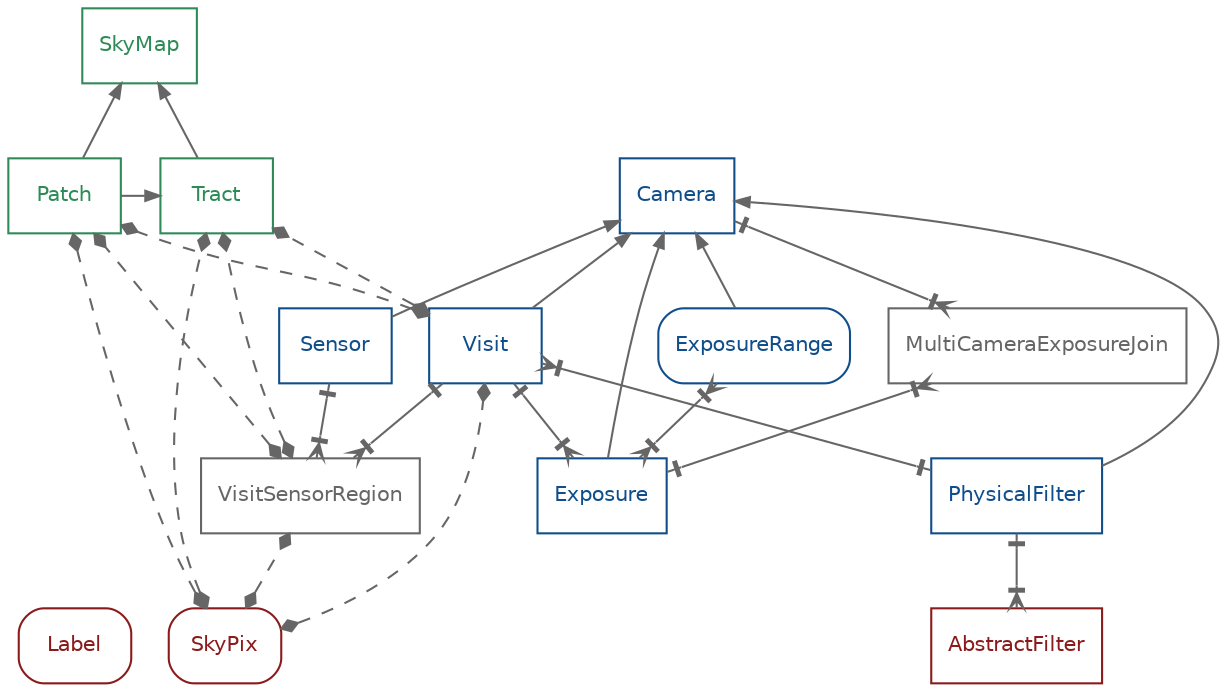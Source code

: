 digraph relationships {
    node [shape=box fontname=helvetica fontsize=10]
    edge [dir=both color=grey40 arrowsize=0.7]
    rankdir=BT
    concentrate=false
    {
        node [color=firebrick4, fontcolor=firebrick4]
        {
            rank=same
            Label [style=rounded]
            SkyPix [style=rounded]
        }
        AbstractFilter
    }
    {
        node [color=dodgerblue4, fontcolor=dodgerblue4]
        Camera
        Visit
        Sensor
        Exposure
        PhysicalFilter
        ExposureRange [style=rounded]
    }
    {
        node [color=seagreen4, fontcolor=seagreen4]
        SkyMap
        Tract
        Patch
    }
    {
        node [color=grey40, fontcolor=grey40]
        VisitSensorRegion
        MultiCameraExposureJoin
    }
    Visit -> Camera [arrowtail=none]
    Sensor -> Camera [arrowtail=none]
    Exposure -> Camera [arrowtail=none]
    Exposure -> Visit [arrowtail=crowtee arrowhead=nonetee]
    MultiCameraExposureJoin -> Exposure [arrowtail=crowtee arrowhead=nonetee constraint=false]
    MultiCameraExposureJoin -> Camera [arrowtail=crowtee arrowhead=nonetee]
    ExposureRange -> Camera[arrowtail=none]
    ExposureRange -> Exposure [arrowhead=crowtee arrowtail=crowtee constraint=false]
    VisitSensorRegion -> Visit [arrowtail=crowtee arrowhead=nonetee]
    VisitSensorRegion -> Sensor [arrowtail=crowtee arrowhead=nonetee]
    PhysicalFilter -> Camera [arrowtail=none]
    AbstractFilter -> PhysicalFilter [arrowhead=nonetee arrowtail=crowtee]
    PhysicalFilter -> Visit [arrowhead=crowtee arrowtail=nonetee]
    Tract -> SkyMap [arrowtail=none]
    Patch -> Tract [arrowtail=none constraint=false]
    Patch -> SkyMap [arrowtail=none]
    {
        edge [arrowtail=diamond arrowhead=diamond style=dashed]
        SkyPix -> Visit
        SkyPix -> VisitSensorRegion
        SkyPix -> Tract
        SkyPix -> Patch
        Visit -> Tract
        Visit -> Patch
        VisitSensorRegion -> Patch
        VisitSensorRegion -> Tract
    }

}
